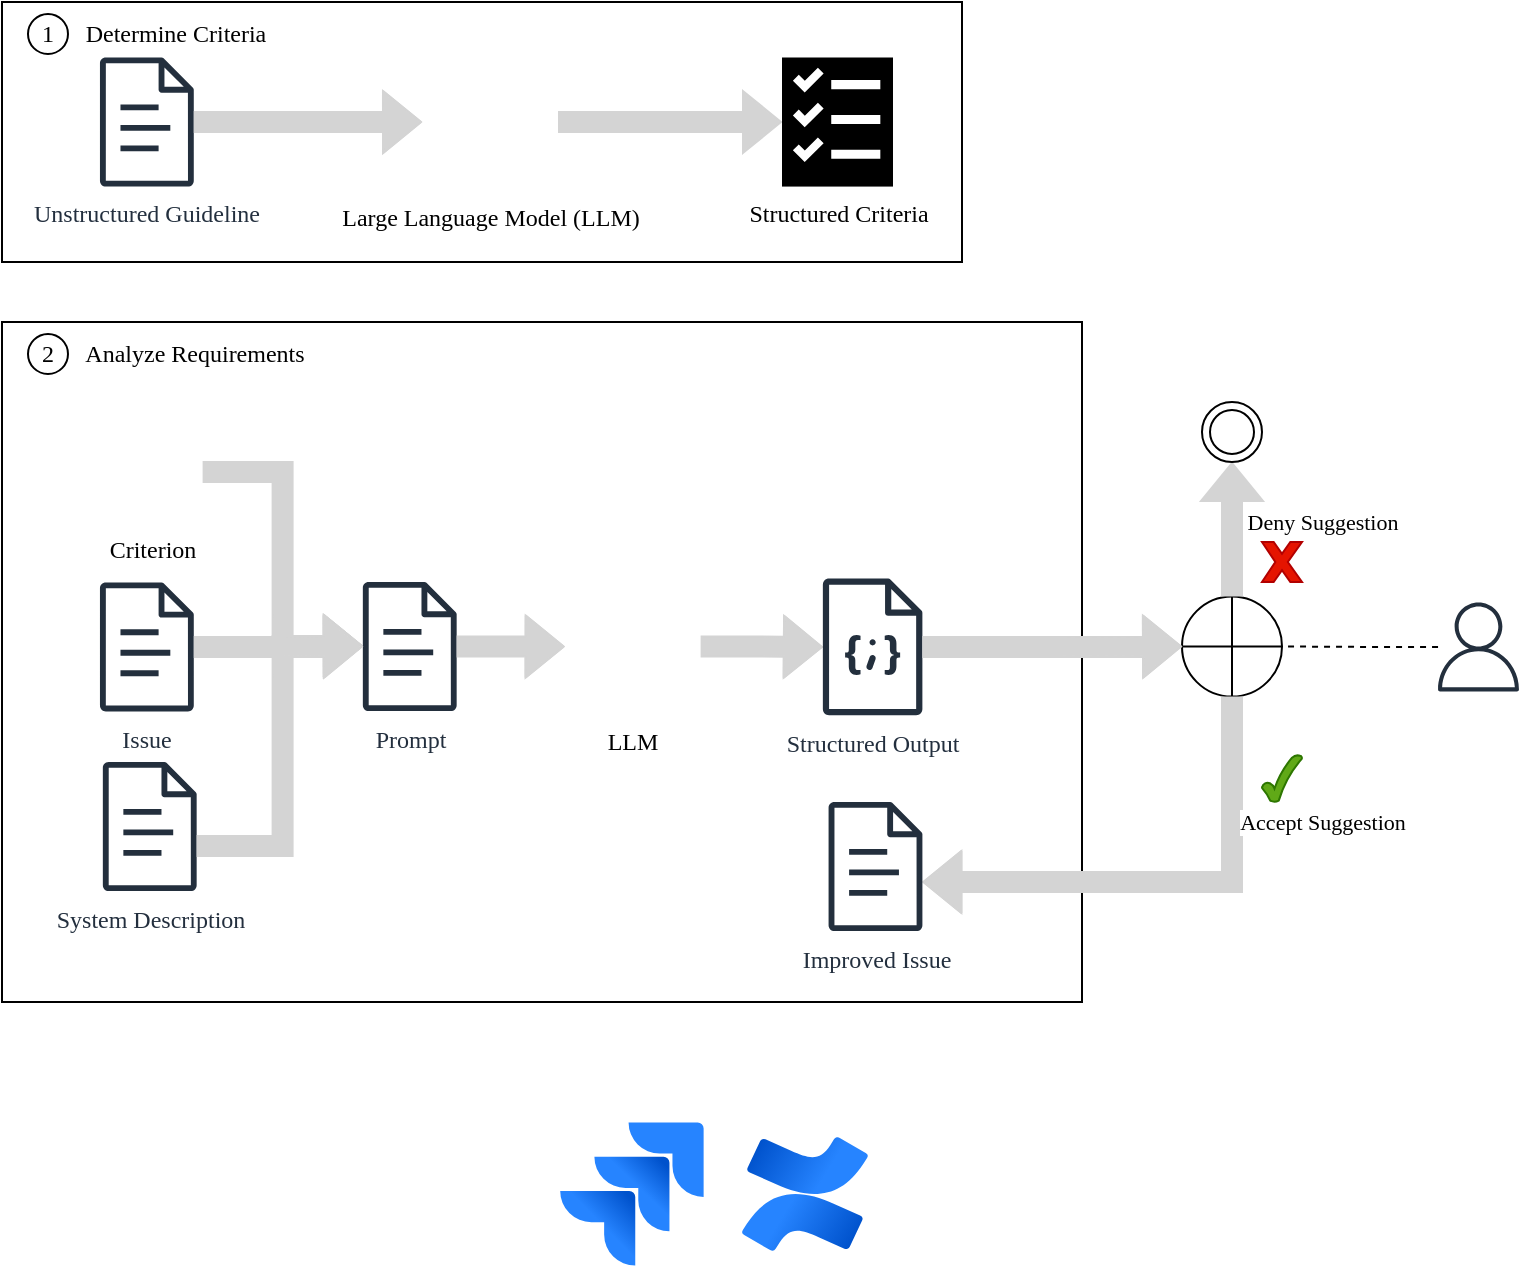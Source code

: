<mxfile version="24.8.0">
  <diagram name="Page-1" id="5vmXxfO88FT9tomjMx6W">
    <mxGraphModel dx="999" dy="675" grid="1" gridSize="10" guides="1" tooltips="1" connect="1" arrows="1" fold="1" page="1" pageScale="1" pageWidth="850" pageHeight="1100" math="0" shadow="0">
      <root>
        <mxCell id="0" />
        <mxCell id="1" parent="0" />
        <mxCell id="YeTjv56BRFpo-G5yWJxi-18" value="" style="rounded=0;whiteSpace=wrap;html=1;fontFamily=Times New Roman;" parent="1" vertex="1">
          <mxGeometry x="90" y="540" width="480" height="130" as="geometry" />
        </mxCell>
        <mxCell id="YeTjv56BRFpo-G5yWJxi-8" value="" style="image;html=1;image=img/lib/atlassian/Confluence_Logo.svg;fontFamily=Times New Roman;" parent="1" vertex="1">
          <mxGeometry x="460" y="1107.5" width="63" height="57" as="geometry" />
        </mxCell>
        <mxCell id="YeTjv56BRFpo-G5yWJxi-11" value="Large Language Model (LLM)" style="shape=image;html=1;verticalAlign=top;verticalLabelPosition=bottom;labelBackgroundColor=#ffffff;imageAspect=0;aspect=fixed;image=https://cdn2.iconfinder.com/data/icons/boxicons-regular-vol-1/24/bx-brain-128.png;fontFamily=Times New Roman;" parent="1" vertex="1">
          <mxGeometry x="300" y="566" width="68" height="68" as="geometry" />
        </mxCell>
        <mxCell id="YeTjv56BRFpo-G5yWJxi-13" value="" style="edgeStyle=orthogonalEdgeStyle;rounded=0;orthogonalLoop=1;jettySize=auto;html=1;shape=flexArrow;fillColor=#D4D4D4;fillStyle=auto;strokeColor=#D4D4D4;entryX=0;entryY=0.5;entryDx=0;entryDy=0;entryPerimeter=0;fontFamily=Times New Roman;" parent="1" source="YeTjv56BRFpo-G5yWJxi-11" target="YeTjv56BRFpo-G5yWJxi-16" edge="1">
          <mxGeometry relative="1" as="geometry">
            <mxPoint x="368" y="599.5" as="sourcePoint" />
            <mxPoint x="470" y="600" as="targetPoint" />
          </mxGeometry>
        </mxCell>
        <mxCell id="YeTjv56BRFpo-G5yWJxi-14" value="1" style="ellipse;whiteSpace=wrap;html=1;aspect=fixed;verticalAlign=middle;align=center;fontFamily=Times New Roman;" parent="1" vertex="1">
          <mxGeometry x="103" y="546" width="20" height="20" as="geometry" />
        </mxCell>
        <mxCell id="YeTjv56BRFpo-G5yWJxi-16" value="Structured Criteria" style="outlineConnect=0;dashed=0;verticalLabelPosition=bottom;verticalAlign=top;align=center;html=1;shape=mxgraph.aws3.checklist;fillColor=#000000;fontFamily=Times New Roman;" parent="1" vertex="1">
          <mxGeometry x="480" y="567.75" width="55.5" height="64.5" as="geometry" />
        </mxCell>
        <mxCell id="YeTjv56BRFpo-G5yWJxi-19" value="" style="rounded=0;whiteSpace=wrap;html=1;fontFamily=Times New Roman;" parent="1" vertex="1">
          <mxGeometry x="90" y="700" width="540" height="340" as="geometry" />
        </mxCell>
        <mxCell id="YeTjv56BRFpo-G5yWJxi-22" value="LLM" style="shape=image;html=1;verticalAlign=top;verticalLabelPosition=bottom;labelBackgroundColor=#ffffff;imageAspect=0;aspect=fixed;image=https://cdn2.iconfinder.com/data/icons/boxicons-regular-vol-1/24/bx-brain-128.png;fontFamily=Times New Roman;" parent="1" vertex="1">
          <mxGeometry x="371.31" y="828.25" width="68" height="68" as="geometry" />
        </mxCell>
        <mxCell id="YeTjv56BRFpo-G5yWJxi-24" value="2" style="ellipse;whiteSpace=wrap;html=1;aspect=fixed;verticalAlign=middle;align=center;fontFamily=Times New Roman;" parent="1" vertex="1">
          <mxGeometry x="103" y="706" width="20" height="20" as="geometry" />
        </mxCell>
        <mxCell id="YeTjv56BRFpo-G5yWJxi-31" value="Criterion" style="shape=image;html=1;verticalAlign=top;verticalLabelPosition=bottom;labelBackgroundColor=#ffffff;imageAspect=0;aspect=fixed;image=https://cdn1.iconfinder.com/data/icons/iconoir-vol-3/24/question-mark-circle-128.png;fontFamily=Times New Roman;" parent="1" vertex="1">
          <mxGeometry x="140.31" y="750" width="50" height="50" as="geometry" />
        </mxCell>
        <mxCell id="YeTjv56BRFpo-G5yWJxi-33" value="Unstructured Guideline" style="sketch=0;outlineConnect=0;fontColor=#232F3E;gradientColor=none;fillColor=#232F3D;strokeColor=none;dashed=0;verticalLabelPosition=bottom;verticalAlign=top;align=center;html=1;fontSize=12;fontStyle=0;aspect=fixed;pointerEvents=1;shape=mxgraph.aws4.document;fontFamily=Times New Roman;" parent="1" vertex="1">
          <mxGeometry x="138.87" y="567.75" width="47.13" height="64.5" as="geometry" />
        </mxCell>
        <mxCell id="YeTjv56BRFpo-G5yWJxi-34" value="" style="edgeStyle=orthogonalEdgeStyle;rounded=0;orthogonalLoop=1;jettySize=auto;html=1;shape=flexArrow;fillColor=#D4D4D4;fillStyle=auto;strokeColor=#D4D4D4;fontFamily=Times New Roman;" parent="1" source="YeTjv56BRFpo-G5yWJxi-33" target="YeTjv56BRFpo-G5yWJxi-11" edge="1">
          <mxGeometry relative="1" as="geometry">
            <mxPoint x="188" y="590" as="sourcePoint" />
            <mxPoint x="300" y="590" as="targetPoint" />
          </mxGeometry>
        </mxCell>
        <mxCell id="YeTjv56BRFpo-G5yWJxi-35" value="Issue" style="sketch=0;outlineConnect=0;fontColor=#232F3E;gradientColor=none;fillColor=#232F3D;strokeColor=none;dashed=0;verticalLabelPosition=bottom;verticalAlign=top;align=center;html=1;fontSize=12;fontStyle=0;aspect=fixed;pointerEvents=1;shape=mxgraph.aws4.document;fontFamily=Times New Roman;" parent="1" vertex="1">
          <mxGeometry x="138.87" y="830.21" width="47.13" height="64.5" as="geometry" />
        </mxCell>
        <mxCell id="YeTjv56BRFpo-G5yWJxi-36" value="System Description" style="sketch=0;outlineConnect=0;fontColor=#232F3E;gradientColor=none;fillColor=#232F3D;strokeColor=none;dashed=0;verticalLabelPosition=bottom;verticalAlign=top;align=center;html=1;fontSize=12;fontStyle=0;aspect=fixed;pointerEvents=1;shape=mxgraph.aws4.document;fontFamily=Times New Roman;" parent="1" vertex="1">
          <mxGeometry x="140.31" y="920" width="47.13" height="64.5" as="geometry" />
        </mxCell>
        <mxCell id="YeTjv56BRFpo-G5yWJxi-41" value="" style="edgeStyle=orthogonalEdgeStyle;rounded=0;orthogonalLoop=1;jettySize=auto;html=1;shape=flexArrow;fillColor=#D4D4D4;fillStyle=auto;strokeColor=#D4D4D4;fontFamily=Times New Roman;" parent="1" source="YeTjv56BRFpo-G5yWJxi-31" target="YeTjv56BRFpo-G5yWJxi-38" edge="1">
          <mxGeometry relative="1" as="geometry">
            <mxPoint x="200.31" y="774.5" as="sourcePoint" />
            <mxPoint x="314.31" y="774.5" as="targetPoint" />
            <Array as="points">
              <mxPoint x="230.31" y="775" />
              <mxPoint x="230.31" y="862" />
            </Array>
          </mxGeometry>
        </mxCell>
        <mxCell id="YeTjv56BRFpo-G5yWJxi-43" value="" style="edgeStyle=orthogonalEdgeStyle;rounded=0;orthogonalLoop=1;jettySize=auto;html=1;shape=flexArrow;fillColor=#D4D4D4;fillStyle=auto;strokeColor=#D4D4D4;fontFamily=Times New Roman;" parent="1" source="YeTjv56BRFpo-G5yWJxi-36" target="YeTjv56BRFpo-G5yWJxi-38" edge="1">
          <mxGeometry relative="1" as="geometry">
            <mxPoint x="197.31" y="872" as="sourcePoint" />
            <mxPoint x="280.31" y="872" as="targetPoint" />
            <Array as="points">
              <mxPoint x="230.31" y="962" />
              <mxPoint x="230.31" y="862" />
            </Array>
          </mxGeometry>
        </mxCell>
        <mxCell id="YeTjv56BRFpo-G5yWJxi-38" value="Prompt" style="sketch=0;outlineConnect=0;fontColor=#232F3E;gradientColor=none;fillColor=#232F3D;strokeColor=none;dashed=0;verticalLabelPosition=bottom;verticalAlign=top;align=center;html=1;fontSize=12;fontStyle=0;aspect=fixed;pointerEvents=1;shape=mxgraph.aws4.document;fontFamily=Times New Roman;fillStyle=auto;shadow=0;labelBackgroundColor=none;" parent="1" vertex="1">
          <mxGeometry x="270.31" y="830" width="47.13" height="64.5" as="geometry" />
        </mxCell>
        <mxCell id="YeTjv56BRFpo-G5yWJxi-48" value="" style="edgeStyle=orthogonalEdgeStyle;rounded=0;orthogonalLoop=1;jettySize=auto;html=1;shape=flexArrow;fillColor=#D4D4D4;fillStyle=auto;strokeColor=#D4D4D4;fontFamily=Times New Roman;" parent="1" source="YeTjv56BRFpo-G5yWJxi-38" target="YeTjv56BRFpo-G5yWJxi-22" edge="1">
          <mxGeometry relative="1" as="geometry">
            <mxPoint x="197.31" y="872" as="sourcePoint" />
            <mxPoint x="280.31" y="872" as="targetPoint" />
          </mxGeometry>
        </mxCell>
        <mxCell id="YeTjv56BRFpo-G5yWJxi-60" value="" style="edgeStyle=orthogonalEdgeStyle;rounded=0;orthogonalLoop=1;jettySize=auto;html=1;shape=flexArrow;fillColor=#D4D4D4;fillStyle=auto;strokeColor=#D4D4D4;fontFamily=Times New Roman;" parent="1" source="YeTjv56BRFpo-G5yWJxi-22" target="YeTjv56BRFpo-G5yWJxi-62" edge="1">
          <mxGeometry relative="1" as="geometry">
            <mxPoint x="439.31" y="860.219" as="sourcePoint" />
            <mxPoint x="500.42" y="862.257" as="targetPoint" />
            <Array as="points" />
          </mxGeometry>
        </mxCell>
        <mxCell id="YeTjv56BRFpo-G5yWJxi-62" value="Structured Output" style="outlineConnect=0;fontColor=#232F3E;gradientColor=none;fillColor=#232F3D;strokeColor=none;dashed=0;verticalLabelPosition=bottom;verticalAlign=top;align=center;html=1;fontSize=12;fontStyle=0;aspect=fixed;pointerEvents=1;shape=mxgraph.aws4.json_script;fontFamily=Times New Roman;shadow=0;" parent="1" vertex="1">
          <mxGeometry x="500.31" y="828.25" width="50" height="68.42" as="geometry" />
        </mxCell>
        <mxCell id="YeTjv56BRFpo-G5yWJxi-64" value="" style="edgeStyle=orthogonalEdgeStyle;rounded=0;orthogonalLoop=1;jettySize=auto;html=1;shape=flexArrow;fillColor=#D4D4D4;fillStyle=auto;strokeColor=#D4D4D4;fontFamily=Times New Roman;" parent="1" source="YeTjv56BRFpo-G5yWJxi-35" target="YeTjv56BRFpo-G5yWJxi-38" edge="1">
          <mxGeometry relative="1" as="geometry">
            <mxPoint x="211.95" y="820" as="sourcePoint" />
            <mxPoint x="316.95" y="875" as="targetPoint" />
          </mxGeometry>
        </mxCell>
        <mxCell id="YeTjv56BRFpo-G5yWJxi-65" value="&lt;font face=&quot;Times New Roman&quot;&gt;Determine Criteria&lt;/font&gt;" style="text;html=1;align=center;verticalAlign=middle;whiteSpace=wrap;rounded=0;" parent="1" vertex="1">
          <mxGeometry x="112" y="541" width="130" height="30" as="geometry" />
        </mxCell>
        <mxCell id="zBrjXnkHMv9mhZSaSLGh-8" style="edgeStyle=orthogonalEdgeStyle;rounded=0;orthogonalLoop=1;jettySize=auto;html=1;entryX=1;entryY=0.5;entryDx=0;entryDy=0;dashed=1;endArrow=none;endFill=0;" edge="1" parent="1" source="YeTjv56BRFpo-G5yWJxi-69" target="zBrjXnkHMv9mhZSaSLGh-5">
          <mxGeometry relative="1" as="geometry" />
        </mxCell>
        <mxCell id="YeTjv56BRFpo-G5yWJxi-69" value="" style="sketch=0;outlineConnect=0;fontColor=#232F3E;gradientColor=none;fillColor=#232F3D;strokeColor=none;dashed=0;verticalLabelPosition=bottom;verticalAlign=top;align=center;html=1;fontSize=12;fontStyle=0;aspect=fixed;pointerEvents=1;shape=mxgraph.aws4.user;" parent="1" vertex="1">
          <mxGeometry x="806" y="840.21" width="44.5" height="44.5" as="geometry" />
        </mxCell>
        <mxCell id="zBrjXnkHMv9mhZSaSLGh-3" value="&lt;font face=&quot;Times New Roman&quot;&gt;Analyze Requirements&lt;/font&gt;" style="text;html=1;align=center;verticalAlign=middle;whiteSpace=wrap;rounded=0;" vertex="1" parent="1">
          <mxGeometry x="113" y="701" width="147" height="30" as="geometry" />
        </mxCell>
        <mxCell id="zBrjXnkHMv9mhZSaSLGh-5" value="" style="shape=orEllipse;perimeter=ellipsePerimeter;whiteSpace=wrap;html=1;backgroundOutline=1;" vertex="1" parent="1">
          <mxGeometry x="680" y="837.25" width="50" height="50" as="geometry" />
        </mxCell>
        <mxCell id="zBrjXnkHMv9mhZSaSLGh-6" value="" style="edgeStyle=orthogonalEdgeStyle;rounded=0;orthogonalLoop=1;jettySize=auto;html=1;shape=flexArrow;fillColor=#D4D4D4;fillStyle=auto;strokeColor=#D4D4D4;fontFamily=Times New Roman;entryX=0;entryY=0.5;entryDx=0;entryDy=0;" edge="1" parent="1" source="YeTjv56BRFpo-G5yWJxi-62" target="zBrjXnkHMv9mhZSaSLGh-5">
          <mxGeometry relative="1" as="geometry">
            <mxPoint x="590" y="869.25" as="sourcePoint" />
            <mxPoint x="651" y="870.25" as="targetPoint" />
            <Array as="points" />
          </mxGeometry>
        </mxCell>
        <mxCell id="zBrjXnkHMv9mhZSaSLGh-10" value="Accept Suggestion" style="edgeStyle=orthogonalEdgeStyle;rounded=0;orthogonalLoop=1;jettySize=auto;html=1;shape=flexArrow;fillColor=#D4D4D4;fillStyle=auto;strokeColor=#D4D4D4;fontFamily=Times New Roman;exitX=0.5;exitY=1;exitDx=0;exitDy=0;" edge="1" parent="1" source="zBrjXnkHMv9mhZSaSLGh-5" target="zBrjXnkHMv9mhZSaSLGh-17">
          <mxGeometry x="-0.493" y="45" relative="1" as="geometry">
            <mxPoint x="720" y="961" as="sourcePoint" />
            <mxPoint x="705" y="960" as="targetPoint" />
            <Array as="points">
              <mxPoint x="705" y="980" />
            </Array>
            <mxPoint as="offset" />
          </mxGeometry>
        </mxCell>
        <mxCell id="zBrjXnkHMv9mhZSaSLGh-12" value="" style="verticalLabelPosition=bottom;verticalAlign=top;html=1;shape=mxgraph.basic.tick;fillColor=#60a917;strokeColor=#2D7600;fontColor=#ffffff;" vertex="1" parent="1">
          <mxGeometry x="720" y="916.47" width="20" height="23.53" as="geometry" />
        </mxCell>
        <mxCell id="zBrjXnkHMv9mhZSaSLGh-13" value="" style="verticalLabelPosition=bottom;verticalAlign=top;html=1;shape=mxgraph.basic.x;fillColor=#e51400;fontColor=#ffffff;strokeColor=#B20000;" vertex="1" parent="1">
          <mxGeometry x="720" y="810" width="20" height="20" as="geometry" />
        </mxCell>
        <mxCell id="zBrjXnkHMv9mhZSaSLGh-15" value="Deny Suggestion" style="edgeStyle=orthogonalEdgeStyle;rounded=0;orthogonalLoop=1;jettySize=auto;html=1;shape=flexArrow;fillColor=#D4D4D4;fillStyle=auto;strokeColor=#D4D4D4;fontFamily=Times New Roman;exitX=0.5;exitY=0;exitDx=0;exitDy=0;entryX=0.5;entryY=1;entryDx=0;entryDy=0;" edge="1" parent="1" source="zBrjXnkHMv9mhZSaSLGh-5" target="zBrjXnkHMv9mhZSaSLGh-20">
          <mxGeometry x="0.108" y="-45" relative="1" as="geometry">
            <mxPoint x="704.66" y="726" as="sourcePoint" />
            <mxPoint x="705" y="770" as="targetPoint" />
            <Array as="points" />
            <mxPoint as="offset" />
          </mxGeometry>
        </mxCell>
        <mxCell id="zBrjXnkHMv9mhZSaSLGh-17" value="Improved Issue" style="sketch=0;outlineConnect=0;fontColor=#232F3E;gradientColor=none;fillColor=#232F3D;strokeColor=none;dashed=0;verticalLabelPosition=bottom;verticalAlign=top;align=center;html=1;fontSize=12;fontStyle=0;aspect=fixed;pointerEvents=1;shape=mxgraph.aws4.document;fontFamily=Times New Roman;" vertex="1" parent="1">
          <mxGeometry x="503.18" y="940" width="47.13" height="64.5" as="geometry" />
        </mxCell>
        <mxCell id="zBrjXnkHMv9mhZSaSLGh-19" value="" style="image;html=1;image=img/lib/atlassian/Jira_Logo.svg;" vertex="1" parent="1">
          <mxGeometry x="369" y="1100" width="72" height="72" as="geometry" />
        </mxCell>
        <mxCell id="zBrjXnkHMv9mhZSaSLGh-20" value="" style="ellipse;shape=doubleEllipse;whiteSpace=wrap;html=1;" vertex="1" parent="1">
          <mxGeometry x="690" y="740" width="30" height="30" as="geometry" />
        </mxCell>
      </root>
    </mxGraphModel>
  </diagram>
</mxfile>
